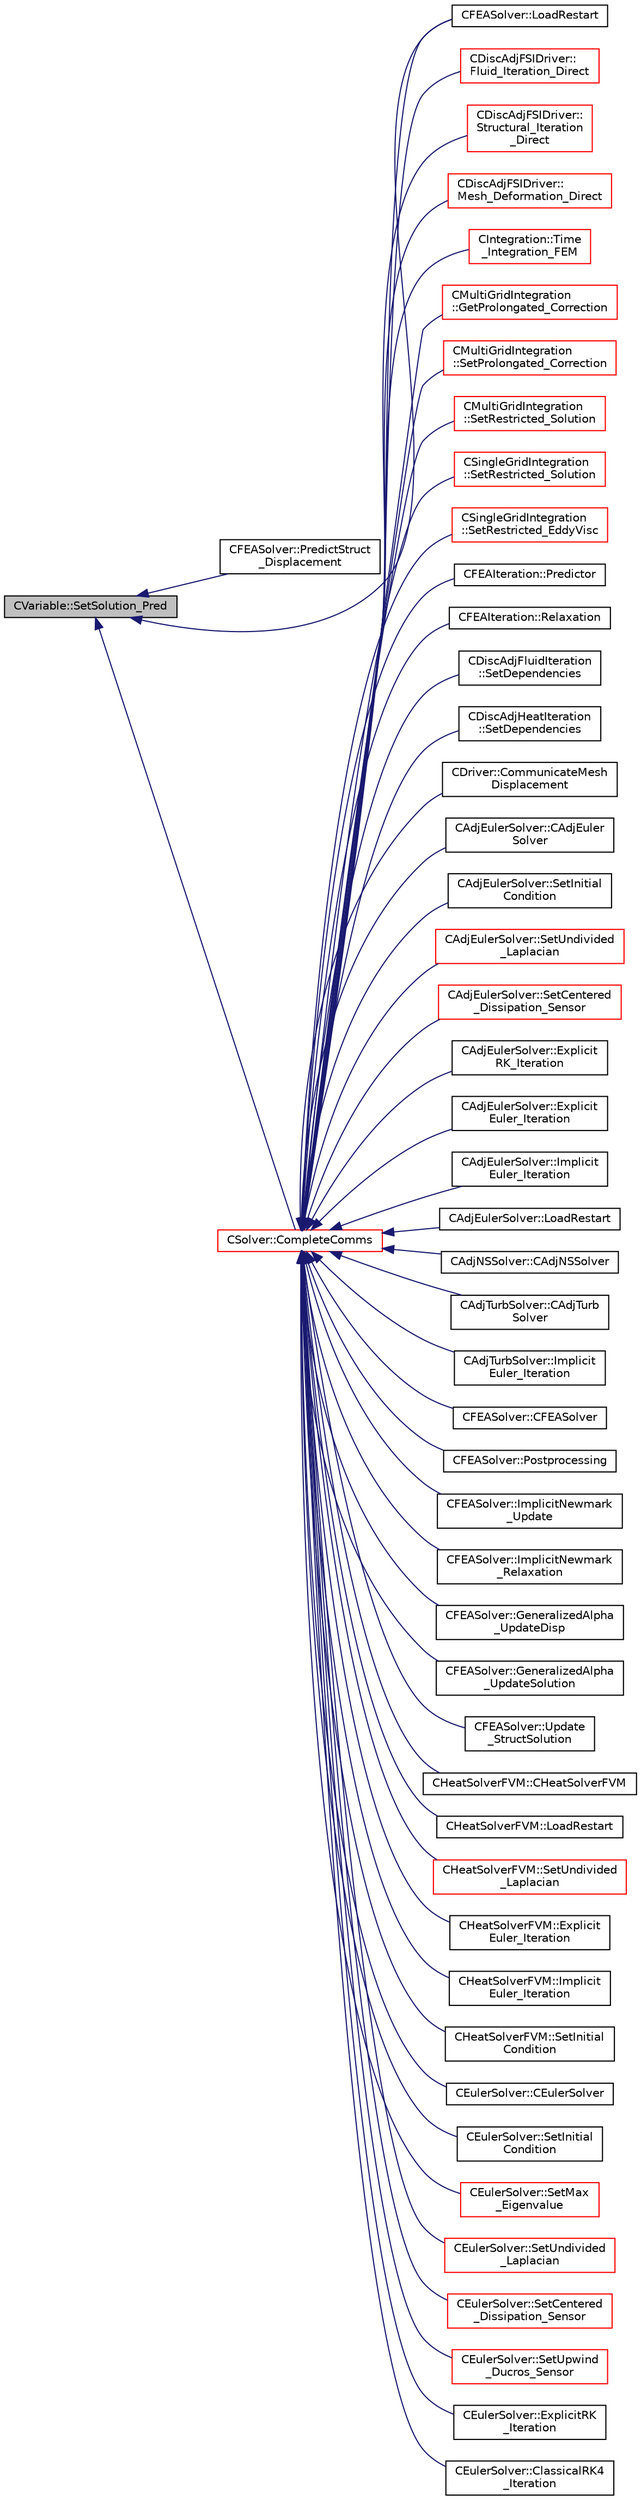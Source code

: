 digraph "CVariable::SetSolution_Pred"
{
  edge [fontname="Helvetica",fontsize="10",labelfontname="Helvetica",labelfontsize="10"];
  node [fontname="Helvetica",fontsize="10",shape=record];
  rankdir="LR";
  Node6415 [label="CVariable::SetSolution_Pred",height=0.2,width=0.4,color="black", fillcolor="grey75", style="filled", fontcolor="black"];
  Node6415 -> Node6416 [dir="back",color="midnightblue",fontsize="10",style="solid",fontname="Helvetica"];
  Node6416 [label="CFEASolver::PredictStruct\l_Displacement",height=0.2,width=0.4,color="black", fillcolor="white", style="filled",URL="$class_c_f_e_a_solver.html#ab8b79fc37aa3049aff044a2258a6731a",tooltip="Predictor for structural displacements based on previous iterations. "];
  Node6415 -> Node6417 [dir="back",color="midnightblue",fontsize="10",style="solid",fontname="Helvetica"];
  Node6417 [label="CFEASolver::LoadRestart",height=0.2,width=0.4,color="black", fillcolor="white", style="filled",URL="$class_c_f_e_a_solver.html#a5f70ded742a6204f439628d029ac294a",tooltip="Load a solution from a restart file. "];
  Node6415 -> Node6418 [dir="back",color="midnightblue",fontsize="10",style="solid",fontname="Helvetica"];
  Node6418 [label="CSolver::CompleteComms",height=0.2,width=0.4,color="red", fillcolor="white", style="filled",URL="$class_c_solver.html#a8d3046ad54e177f0705a2bff99c1cf16",tooltip="Routine to complete the set of non-blocking communications launched by InitiateComms() and unpacking ..."];
  Node6418 -> Node6419 [dir="back",color="midnightblue",fontsize="10",style="solid",fontname="Helvetica"];
  Node6419 [label="CDiscAdjFSIDriver::\lFluid_Iteration_Direct",height=0.2,width=0.4,color="red", fillcolor="white", style="filled",URL="$class_c_disc_adj_f_s_i_driver.html#aade7f9d8b7f7f1ddccfdc62d3b1fdaa8",tooltip="Run a direct flow iteration. "];
  Node6418 -> Node6424 [dir="back",color="midnightblue",fontsize="10",style="solid",fontname="Helvetica"];
  Node6424 [label="CDiscAdjFSIDriver::\lStructural_Iteration\l_Direct",height=0.2,width=0.4,color="red", fillcolor="white", style="filled",URL="$class_c_disc_adj_f_s_i_driver.html#aef8192d6dd5451f1e496e9847c2c5c65",tooltip="Run a direct structural iteration. "];
  Node6418 -> Node6425 [dir="back",color="midnightblue",fontsize="10",style="solid",fontname="Helvetica"];
  Node6425 [label="CDiscAdjFSIDriver::\lMesh_Deformation_Direct",height=0.2,width=0.4,color="red", fillcolor="white", style="filled",URL="$class_c_disc_adj_f_s_i_driver.html#ad683500d6b3773af342165b1b18f5c59",tooltip="Run a direct mesh deformation. "];
  Node6418 -> Node6426 [dir="back",color="midnightblue",fontsize="10",style="solid",fontname="Helvetica"];
  Node6426 [label="CIntegration::Time\l_Integration_FEM",height=0.2,width=0.4,color="red", fillcolor="white", style="filled",URL="$class_c_integration.html#a4ac7acdec8fdf941a4efc90b3f82a68c",tooltip="Do the time integration (explicit or implicit) of the numerical system on a FEM framework. "];
  Node6418 -> Node6428 [dir="back",color="midnightblue",fontsize="10",style="solid",fontname="Helvetica"];
  Node6428 [label="CMultiGridIntegration\l::GetProlongated_Correction",height=0.2,width=0.4,color="red", fillcolor="white", style="filled",URL="$class_c_multi_grid_integration.html#a29bf9a6e27f43e6b71704d05105a648d",tooltip="Compute the fine grid correction from the coarse solution. "];
  Node6418 -> Node6431 [dir="back",color="midnightblue",fontsize="10",style="solid",fontname="Helvetica"];
  Node6431 [label="CMultiGridIntegration\l::SetProlongated_Correction",height=0.2,width=0.4,color="red", fillcolor="white", style="filled",URL="$class_c_multi_grid_integration.html#a5d0d450972f5c004596b3f0abdae3015",tooltip="Set the value of the corrected fine grid solution. "];
  Node6418 -> Node6432 [dir="back",color="midnightblue",fontsize="10",style="solid",fontname="Helvetica"];
  Node6432 [label="CMultiGridIntegration\l::SetRestricted_Solution",height=0.2,width=0.4,color="red", fillcolor="white", style="filled",URL="$class_c_multi_grid_integration.html#a57c0f097c58c1d36ef8156b91350fd60",tooltip="Restrict solution from fine grid to a coarse grid. "];
  Node6418 -> Node6433 [dir="back",color="midnightblue",fontsize="10",style="solid",fontname="Helvetica"];
  Node6433 [label="CSingleGridIntegration\l::SetRestricted_Solution",height=0.2,width=0.4,color="red", fillcolor="white", style="filled",URL="$class_c_single_grid_integration.html#a035bbc4f261b680a4a651aa0af69437b",tooltip="Restrict solution from fine grid to a coarse grid. "];
  Node6418 -> Node6435 [dir="back",color="midnightblue",fontsize="10",style="solid",fontname="Helvetica"];
  Node6435 [label="CSingleGridIntegration\l::SetRestricted_EddyVisc",height=0.2,width=0.4,color="red", fillcolor="white", style="filled",URL="$class_c_single_grid_integration.html#ae875067fdaf103c36391ea21343e1731",tooltip="Restrict solution from fine grid to a coarse grid. "];
  Node6418 -> Node6436 [dir="back",color="midnightblue",fontsize="10",style="solid",fontname="Helvetica"];
  Node6436 [label="CFEAIteration::Predictor",height=0.2,width=0.4,color="black", fillcolor="white", style="filled",URL="$class_c_f_e_a_iteration.html#a00a378c1b0d9b95b250e208bcf1f420e",tooltip="Predictor. "];
  Node6418 -> Node6437 [dir="back",color="midnightblue",fontsize="10",style="solid",fontname="Helvetica"];
  Node6437 [label="CFEAIteration::Relaxation",height=0.2,width=0.4,color="black", fillcolor="white", style="filled",URL="$class_c_f_e_a_iteration.html#a840bd377c7050c57cb5f81799669b59f",tooltip="Relaxation. "];
  Node6418 -> Node6438 [dir="back",color="midnightblue",fontsize="10",style="solid",fontname="Helvetica"];
  Node6438 [label="CDiscAdjFluidIteration\l::SetDependencies",height=0.2,width=0.4,color="black", fillcolor="white", style="filled",URL="$class_c_disc_adj_fluid_iteration.html#aad302b77466b001d380ca8766ba8d85c",tooltip="Compute necessary variables that depend on the conservative variables or the mesh node positions (e..."];
  Node6418 -> Node6439 [dir="back",color="midnightblue",fontsize="10",style="solid",fontname="Helvetica"];
  Node6439 [label="CDiscAdjHeatIteration\l::SetDependencies",height=0.2,width=0.4,color="black", fillcolor="white", style="filled",URL="$class_c_disc_adj_heat_iteration.html#a8098b35364d0a2a7b1fa31850714e359",tooltip="Compute necessary variables that depend on the conservative variables or the mesh node positions (e..."];
  Node6418 -> Node6440 [dir="back",color="midnightblue",fontsize="10",style="solid",fontname="Helvetica"];
  Node6440 [label="CDriver::CommunicateMesh\lDisplacement",height=0.2,width=0.4,color="black", fillcolor="white", style="filled",URL="$class_c_driver.html#ab7774dbeec50826a830714585aa45740",tooltip="Communicate the boundary mesh displacements in a python call. "];
  Node6418 -> Node6441 [dir="back",color="midnightblue",fontsize="10",style="solid",fontname="Helvetica"];
  Node6441 [label="CAdjEulerSolver::CAdjEuler\lSolver",height=0.2,width=0.4,color="black", fillcolor="white", style="filled",URL="$class_c_adj_euler_solver.html#a0a739888df9436d4707665d152a7af1a"];
  Node6418 -> Node6442 [dir="back",color="midnightblue",fontsize="10",style="solid",fontname="Helvetica"];
  Node6442 [label="CAdjEulerSolver::SetInitial\lCondition",height=0.2,width=0.4,color="black", fillcolor="white", style="filled",URL="$class_c_adj_euler_solver.html#a9b83036ab8c37a1b24350704dcfeaeb3",tooltip="Set the initial condition for the Euler Equations. "];
  Node6418 -> Node6443 [dir="back",color="midnightblue",fontsize="10",style="solid",fontname="Helvetica"];
  Node6443 [label="CAdjEulerSolver::SetUndivided\l_Laplacian",height=0.2,width=0.4,color="red", fillcolor="white", style="filled",URL="$class_c_adj_euler_solver.html#a1872318f659d74b4e12d669095ee57b5",tooltip="Compute the undivided laplacian for the adjoint solution. "];
  Node6418 -> Node6446 [dir="back",color="midnightblue",fontsize="10",style="solid",fontname="Helvetica"];
  Node6446 [label="CAdjEulerSolver::SetCentered\l_Dissipation_Sensor",height=0.2,width=0.4,color="red", fillcolor="white", style="filled",URL="$class_c_adj_euler_solver.html#af1b72ed76900f821d2f51942cb4252db",tooltip="Compute the sensor for higher order dissipation control in rotating problems. "];
  Node6418 -> Node6447 [dir="back",color="midnightblue",fontsize="10",style="solid",fontname="Helvetica"];
  Node6447 [label="CAdjEulerSolver::Explicit\lRK_Iteration",height=0.2,width=0.4,color="black", fillcolor="white", style="filled",URL="$class_c_adj_euler_solver.html#a83de159f4bd062c776f07d087414a9cf",tooltip="Update the solution using a Runge-Kutta strategy. "];
  Node6418 -> Node6448 [dir="back",color="midnightblue",fontsize="10",style="solid",fontname="Helvetica"];
  Node6448 [label="CAdjEulerSolver::Explicit\lEuler_Iteration",height=0.2,width=0.4,color="black", fillcolor="white", style="filled",URL="$class_c_adj_euler_solver.html#a2863f1ed56105b595204ac31b3dab66b",tooltip="Update the solution using a explicit Euler scheme. "];
  Node6418 -> Node6449 [dir="back",color="midnightblue",fontsize="10",style="solid",fontname="Helvetica"];
  Node6449 [label="CAdjEulerSolver::Implicit\lEuler_Iteration",height=0.2,width=0.4,color="black", fillcolor="white", style="filled",URL="$class_c_adj_euler_solver.html#af64f459bce9498b1d19d8a645d0bc2c3",tooltip="Update the solution using an implicit solver. "];
  Node6418 -> Node6450 [dir="back",color="midnightblue",fontsize="10",style="solid",fontname="Helvetica"];
  Node6450 [label="CAdjEulerSolver::LoadRestart",height=0.2,width=0.4,color="black", fillcolor="white", style="filled",URL="$class_c_adj_euler_solver.html#acaf1ae2d6c07b492ab1eeca389881731",tooltip="Load a solution from a restart file. "];
  Node6418 -> Node6451 [dir="back",color="midnightblue",fontsize="10",style="solid",fontname="Helvetica"];
  Node6451 [label="CAdjNSSolver::CAdjNSSolver",height=0.2,width=0.4,color="black", fillcolor="white", style="filled",URL="$class_c_adj_n_s_solver.html#a323f1dc7c0b9fe00d1911eeeea365d46"];
  Node6418 -> Node6452 [dir="back",color="midnightblue",fontsize="10",style="solid",fontname="Helvetica"];
  Node6452 [label="CAdjTurbSolver::CAdjTurb\lSolver",height=0.2,width=0.4,color="black", fillcolor="white", style="filled",URL="$class_c_adj_turb_solver.html#a621bdae0b081f25a67425cc037cd90a2"];
  Node6418 -> Node6453 [dir="back",color="midnightblue",fontsize="10",style="solid",fontname="Helvetica"];
  Node6453 [label="CAdjTurbSolver::Implicit\lEuler_Iteration",height=0.2,width=0.4,color="black", fillcolor="white", style="filled",URL="$class_c_adj_turb_solver.html#a2c2657818c6ecfb7984c70bf079accd3",tooltip="Update the solution using an implicit solver. "];
  Node6418 -> Node6454 [dir="back",color="midnightblue",fontsize="10",style="solid",fontname="Helvetica"];
  Node6454 [label="CFEASolver::CFEASolver",height=0.2,width=0.4,color="black", fillcolor="white", style="filled",URL="$class_c_f_e_a_solver.html#a1d4c7d17d9c7143d3079fc78fae1599d"];
  Node6418 -> Node6455 [dir="back",color="midnightblue",fontsize="10",style="solid",fontname="Helvetica"];
  Node6455 [label="CFEASolver::Postprocessing",height=0.2,width=0.4,color="black", fillcolor="white", style="filled",URL="$class_c_f_e_a_solver.html#a582bf776db03d18a985936fff4c16644",tooltip="Postprocessing. "];
  Node6418 -> Node6456 [dir="back",color="midnightblue",fontsize="10",style="solid",fontname="Helvetica"];
  Node6456 [label="CFEASolver::ImplicitNewmark\l_Update",height=0.2,width=0.4,color="black", fillcolor="white", style="filled",URL="$class_c_f_e_a_solver.html#ae2afb9595361d9ead55f76ae5d89df02",tooltip="Update the solution using an implicit Newmark solver. "];
  Node6418 -> Node6457 [dir="back",color="midnightblue",fontsize="10",style="solid",fontname="Helvetica"];
  Node6457 [label="CFEASolver::ImplicitNewmark\l_Relaxation",height=0.2,width=0.4,color="black", fillcolor="white", style="filled",URL="$class_c_f_e_a_solver.html#afc818eebdc8cd168090a1abd5764425f",tooltip="A virtual member. "];
  Node6418 -> Node6458 [dir="back",color="midnightblue",fontsize="10",style="solid",fontname="Helvetica"];
  Node6458 [label="CFEASolver::GeneralizedAlpha\l_UpdateDisp",height=0.2,width=0.4,color="black", fillcolor="white", style="filled",URL="$class_c_f_e_a_solver.html#afe622d2f1e07a01baeaebc52cb7fcd45",tooltip="Update the solution using an implicit Generalized Alpha solver. "];
  Node6418 -> Node6459 [dir="back",color="midnightblue",fontsize="10",style="solid",fontname="Helvetica"];
  Node6459 [label="CFEASolver::GeneralizedAlpha\l_UpdateSolution",height=0.2,width=0.4,color="black", fillcolor="white", style="filled",URL="$class_c_f_e_a_solver.html#ae2bac89cd2c2b5c052f21b1815ce0348",tooltip="Update the solution using an implicit Generalized Alpha solver. "];
  Node6418 -> Node6460 [dir="back",color="midnightblue",fontsize="10",style="solid",fontname="Helvetica"];
  Node6460 [label="CFEASolver::Update\l_StructSolution",height=0.2,width=0.4,color="black", fillcolor="white", style="filled",URL="$class_c_f_e_a_solver.html#a564968575d62fc76612e8be5804652bd",tooltip="Aitken&#39;s relaxation of the solution. "];
  Node6418 -> Node6417 [dir="back",color="midnightblue",fontsize="10",style="solid",fontname="Helvetica"];
  Node6418 -> Node6461 [dir="back",color="midnightblue",fontsize="10",style="solid",fontname="Helvetica"];
  Node6461 [label="CHeatSolverFVM::CHeatSolverFVM",height=0.2,width=0.4,color="black", fillcolor="white", style="filled",URL="$class_c_heat_solver_f_v_m.html#a42af03c3f465c905fbc3ecbee398f5be",tooltip="Constructor of the class. "];
  Node6418 -> Node6462 [dir="back",color="midnightblue",fontsize="10",style="solid",fontname="Helvetica"];
  Node6462 [label="CHeatSolverFVM::LoadRestart",height=0.2,width=0.4,color="black", fillcolor="white", style="filled",URL="$class_c_heat_solver_f_v_m.html#a206fdd2ca3b6c1a050945a07dc38bd80",tooltip="Load a solution from a restart file. "];
  Node6418 -> Node6463 [dir="back",color="midnightblue",fontsize="10",style="solid",fontname="Helvetica"];
  Node6463 [label="CHeatSolverFVM::SetUndivided\l_Laplacian",height=0.2,width=0.4,color="red", fillcolor="white", style="filled",URL="$class_c_heat_solver_f_v_m.html#a62fe1f80d82f024d872943869e2fef83",tooltip="Compute the undivided laplacian for the solution. "];
  Node6418 -> Node6465 [dir="back",color="midnightblue",fontsize="10",style="solid",fontname="Helvetica"];
  Node6465 [label="CHeatSolverFVM::Explicit\lEuler_Iteration",height=0.2,width=0.4,color="black", fillcolor="white", style="filled",URL="$class_c_heat_solver_f_v_m.html#ac72e3e231d74967d368bf1cb7345535a",tooltip="Update the solution using an explicit solver. "];
  Node6418 -> Node6466 [dir="back",color="midnightblue",fontsize="10",style="solid",fontname="Helvetica"];
  Node6466 [label="CHeatSolverFVM::Implicit\lEuler_Iteration",height=0.2,width=0.4,color="black", fillcolor="white", style="filled",URL="$class_c_heat_solver_f_v_m.html#a604f660ae9da06eae59363f83a98843e",tooltip="Update the solution using an implicit solver. "];
  Node6418 -> Node6467 [dir="back",color="midnightblue",fontsize="10",style="solid",fontname="Helvetica"];
  Node6467 [label="CHeatSolverFVM::SetInitial\lCondition",height=0.2,width=0.4,color="black", fillcolor="white", style="filled",URL="$class_c_heat_solver_f_v_m.html#ad7abcac73bd5dbcaea0bb053a24fd571",tooltip="Set the initial condition for the FEM structural problem. "];
  Node6418 -> Node6468 [dir="back",color="midnightblue",fontsize="10",style="solid",fontname="Helvetica"];
  Node6468 [label="CEulerSolver::CEulerSolver",height=0.2,width=0.4,color="black", fillcolor="white", style="filled",URL="$class_c_euler_solver.html#ae1e74218b4e943111b100d7ddcbd4db9"];
  Node6418 -> Node6469 [dir="back",color="midnightblue",fontsize="10",style="solid",fontname="Helvetica"];
  Node6469 [label="CEulerSolver::SetInitial\lCondition",height=0.2,width=0.4,color="black", fillcolor="white", style="filled",URL="$class_c_euler_solver.html#acd432e102632a115b8a1821f58b21340",tooltip="Set the initial condition for the Euler Equations. "];
  Node6418 -> Node6470 [dir="back",color="midnightblue",fontsize="10",style="solid",fontname="Helvetica"];
  Node6470 [label="CEulerSolver::SetMax\l_Eigenvalue",height=0.2,width=0.4,color="red", fillcolor="white", style="filled",URL="$class_c_euler_solver.html#a76f7fdf349ae41c6f0cf4df82b571fb1",tooltip="Compute the max eigenvalue. "];
  Node6418 -> Node6473 [dir="back",color="midnightblue",fontsize="10",style="solid",fontname="Helvetica"];
  Node6473 [label="CEulerSolver::SetUndivided\l_Laplacian",height=0.2,width=0.4,color="red", fillcolor="white", style="filled",URL="$class_c_euler_solver.html#adc7c82a25b8be22b16b5452c1992744f",tooltip="Compute the undivided laplacian for the solution, except the energy equation. "];
  Node6418 -> Node6474 [dir="back",color="midnightblue",fontsize="10",style="solid",fontname="Helvetica"];
  Node6474 [label="CEulerSolver::SetCentered\l_Dissipation_Sensor",height=0.2,width=0.4,color="red", fillcolor="white", style="filled",URL="$class_c_euler_solver.html#a2f4e3619ae65c63cbda1ef2098441ab4",tooltip="Compute a pressure sensor switch. "];
  Node6418 -> Node6475 [dir="back",color="midnightblue",fontsize="10",style="solid",fontname="Helvetica"];
  Node6475 [label="CEulerSolver::SetUpwind\l_Ducros_Sensor",height=0.2,width=0.4,color="red", fillcolor="white", style="filled",URL="$class_c_euler_solver.html#aad67b818e2f5c133118d2a4cca7845f3",tooltip="Compute Ducros Sensor for Roe Dissipation. "];
  Node6418 -> Node6476 [dir="back",color="midnightblue",fontsize="10",style="solid",fontname="Helvetica"];
  Node6476 [label="CEulerSolver::ExplicitRK\l_Iteration",height=0.2,width=0.4,color="black", fillcolor="white", style="filled",URL="$class_c_euler_solver.html#ac3d1b3a1fee6613906b56a9698bfe680",tooltip="Update the solution using a Runge-Kutta scheme. "];
  Node6418 -> Node6477 [dir="back",color="midnightblue",fontsize="10",style="solid",fontname="Helvetica"];
  Node6477 [label="CEulerSolver::ClassicalRK4\l_Iteration",height=0.2,width=0.4,color="black", fillcolor="white", style="filled",URL="$class_c_euler_solver.html#ad87a9109a645f0ea9e38336d2a6bf196",tooltip="Update the solution using the classical fourth-order Runge-Kutta scheme. "];
}
